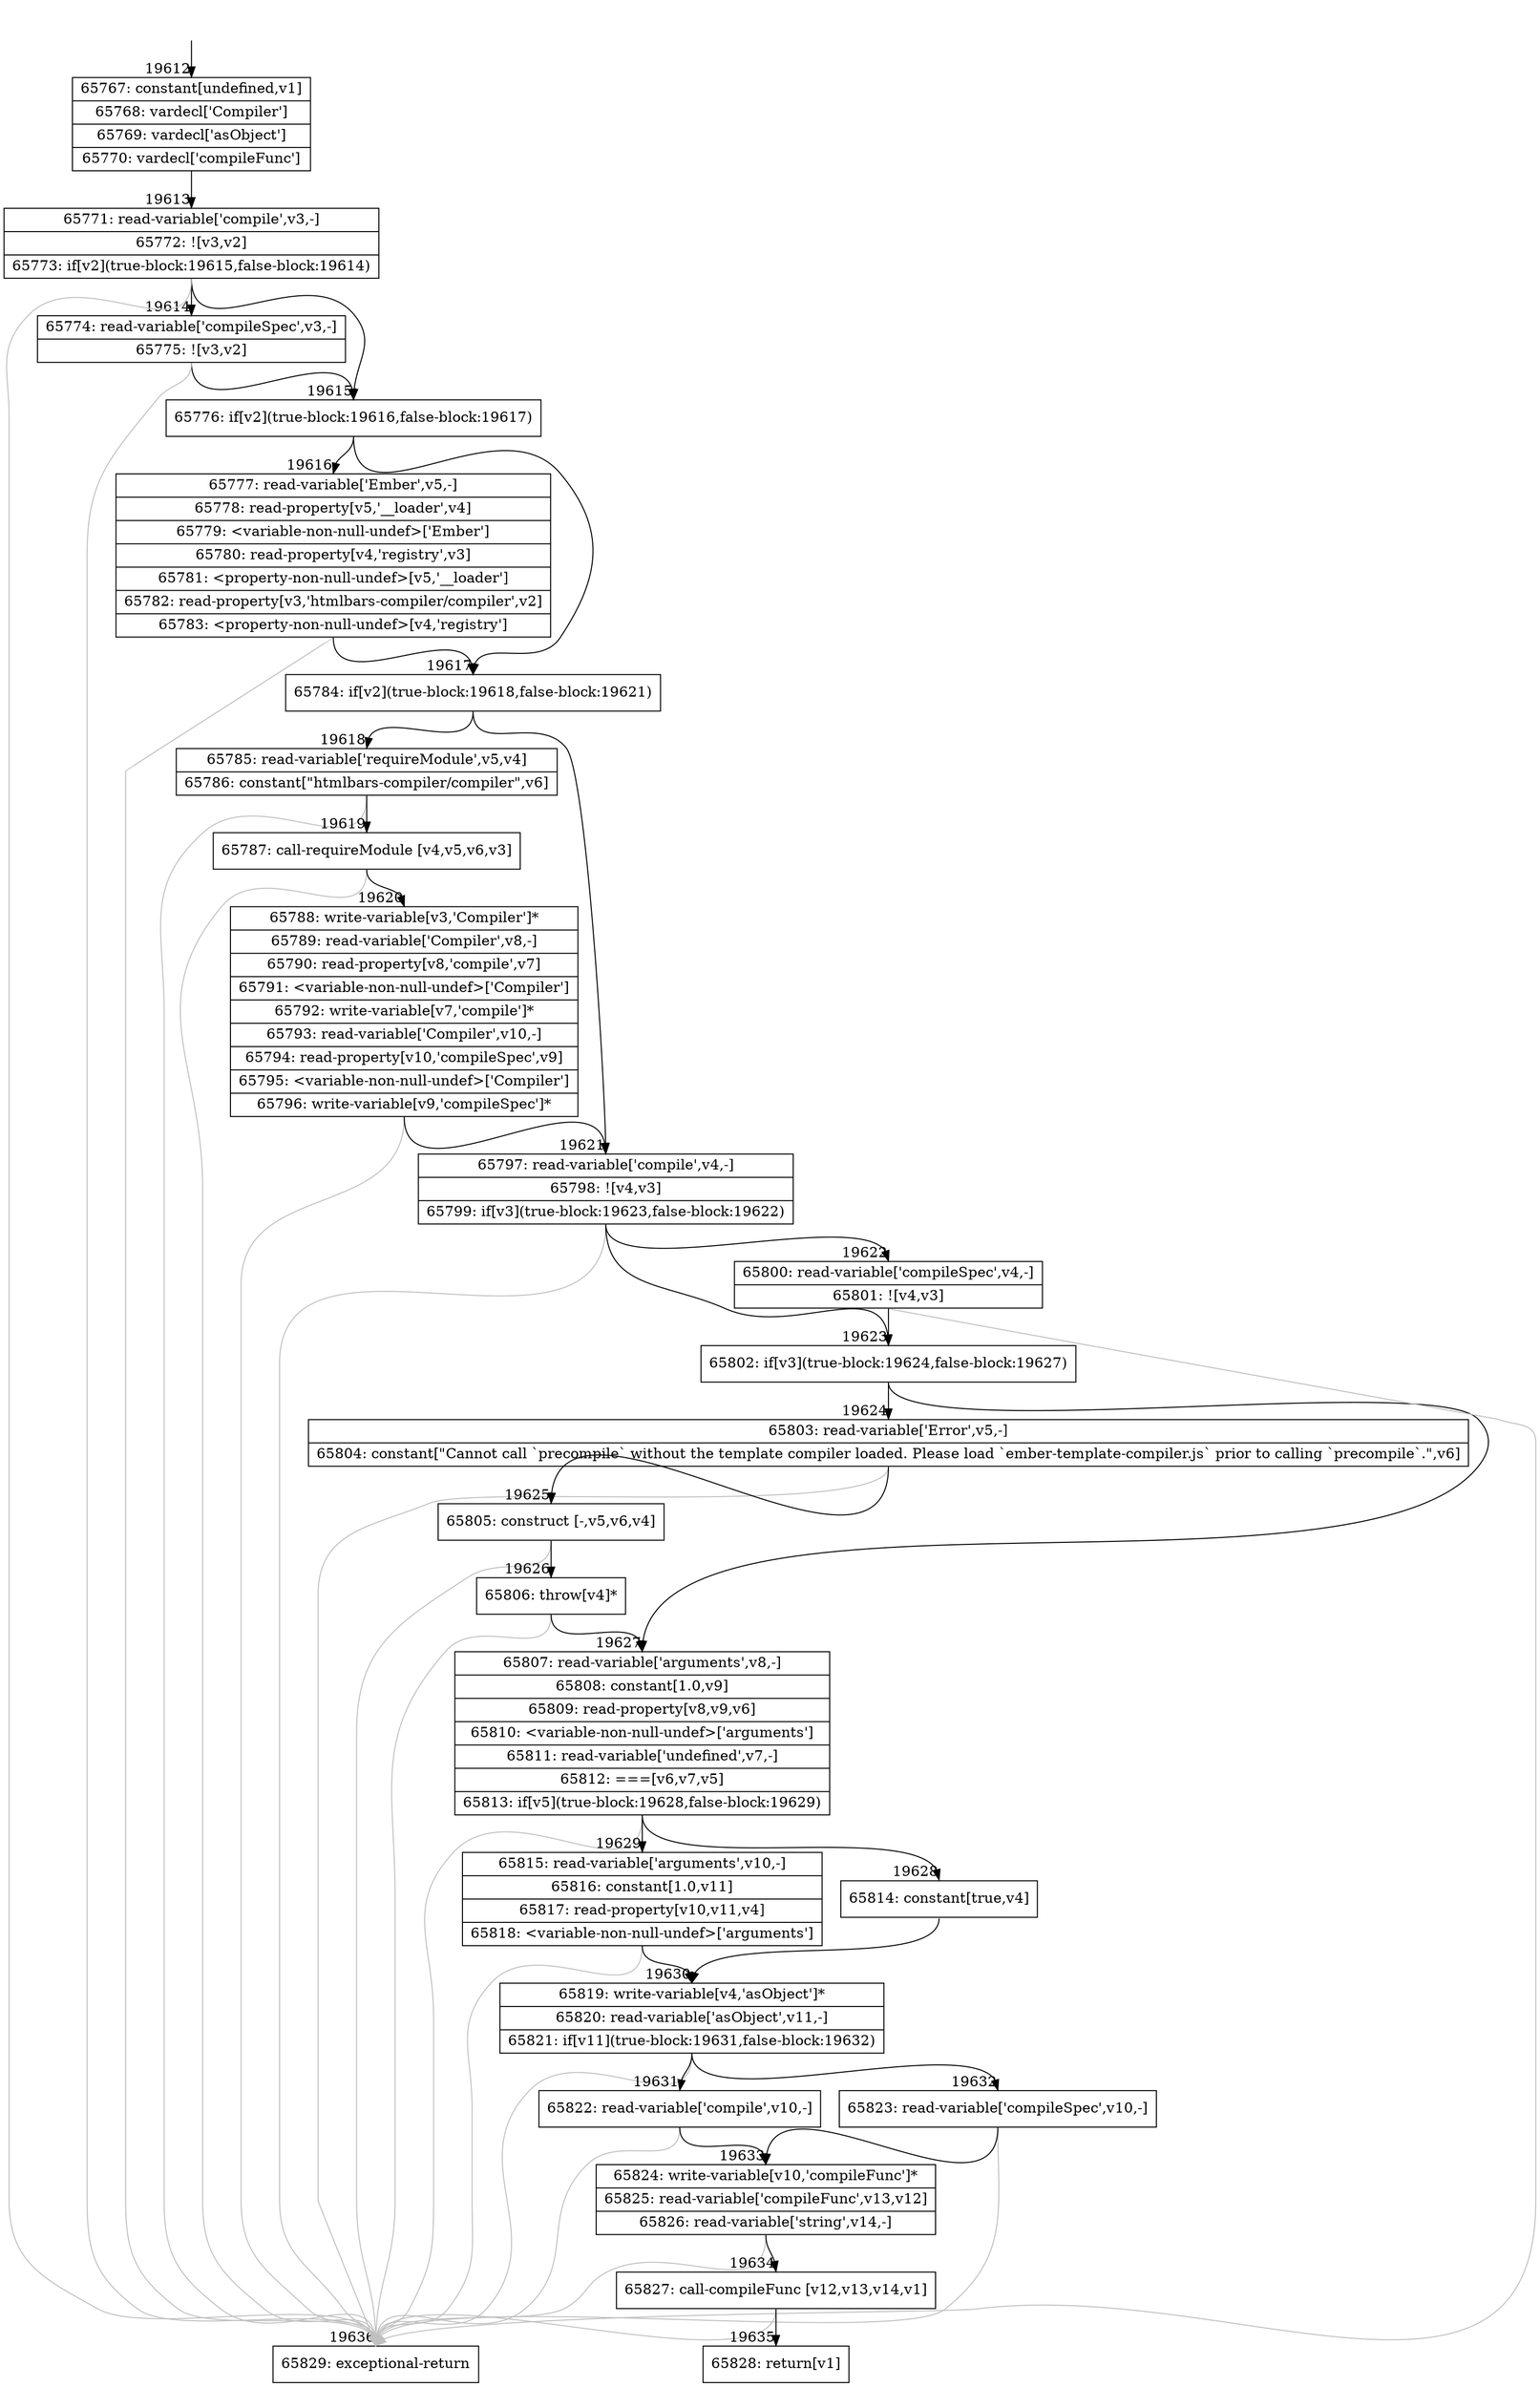 digraph {
rankdir="TD"
BB_entry1690[shape=none,label=""];
BB_entry1690 -> BB19612 [tailport=s, headport=n, headlabel="    19612"]
BB19612 [shape=record label="{65767: constant[undefined,v1]|65768: vardecl['Compiler']|65769: vardecl['asObject']|65770: vardecl['compileFunc']}" ] 
BB19612 -> BB19613 [tailport=s, headport=n, headlabel="      19613"]
BB19613 [shape=record label="{65771: read-variable['compile',v3,-]|65772: ![v3,v2]|65773: if[v2](true-block:19615,false-block:19614)}" ] 
BB19613 -> BB19615 [tailport=s, headport=n, headlabel="      19615"]
BB19613 -> BB19614 [tailport=s, headport=n, headlabel="      19614"]
BB19613 -> BB19636 [tailport=s, headport=n, color=gray, headlabel="      19636"]
BB19614 [shape=record label="{65774: read-variable['compileSpec',v3,-]|65775: ![v3,v2]}" ] 
BB19614 -> BB19615 [tailport=s, headport=n]
BB19614 -> BB19636 [tailport=s, headport=n, color=gray]
BB19615 [shape=record label="{65776: if[v2](true-block:19616,false-block:19617)}" ] 
BB19615 -> BB19617 [tailport=s, headport=n, headlabel="      19617"]
BB19615 -> BB19616 [tailport=s, headport=n, headlabel="      19616"]
BB19616 [shape=record label="{65777: read-variable['Ember',v5,-]|65778: read-property[v5,'__loader',v4]|65779: \<variable-non-null-undef\>['Ember']|65780: read-property[v4,'registry',v3]|65781: \<property-non-null-undef\>[v5,'__loader']|65782: read-property[v3,'htmlbars-compiler/compiler',v2]|65783: \<property-non-null-undef\>[v4,'registry']}" ] 
BB19616 -> BB19617 [tailport=s, headport=n]
BB19616 -> BB19636 [tailport=s, headport=n, color=gray]
BB19617 [shape=record label="{65784: if[v2](true-block:19618,false-block:19621)}" ] 
BB19617 -> BB19618 [tailport=s, headport=n, headlabel="      19618"]
BB19617 -> BB19621 [tailport=s, headport=n, headlabel="      19621"]
BB19618 [shape=record label="{65785: read-variable['requireModule',v5,v4]|65786: constant[\"htmlbars-compiler/compiler\",v6]}" ] 
BB19618 -> BB19619 [tailport=s, headport=n, headlabel="      19619"]
BB19618 -> BB19636 [tailport=s, headport=n, color=gray]
BB19619 [shape=record label="{65787: call-requireModule [v4,v5,v6,v3]}" ] 
BB19619 -> BB19620 [tailport=s, headport=n, headlabel="      19620"]
BB19619 -> BB19636 [tailport=s, headport=n, color=gray]
BB19620 [shape=record label="{65788: write-variable[v3,'Compiler']*|65789: read-variable['Compiler',v8,-]|65790: read-property[v8,'compile',v7]|65791: \<variable-non-null-undef\>['Compiler']|65792: write-variable[v7,'compile']*|65793: read-variable['Compiler',v10,-]|65794: read-property[v10,'compileSpec',v9]|65795: \<variable-non-null-undef\>['Compiler']|65796: write-variable[v9,'compileSpec']*}" ] 
BB19620 -> BB19621 [tailport=s, headport=n]
BB19620 -> BB19636 [tailport=s, headport=n, color=gray]
BB19621 [shape=record label="{65797: read-variable['compile',v4,-]|65798: ![v4,v3]|65799: if[v3](true-block:19623,false-block:19622)}" ] 
BB19621 -> BB19623 [tailport=s, headport=n, headlabel="      19623"]
BB19621 -> BB19622 [tailport=s, headport=n, headlabel="      19622"]
BB19621 -> BB19636 [tailport=s, headport=n, color=gray]
BB19622 [shape=record label="{65800: read-variable['compileSpec',v4,-]|65801: ![v4,v3]}" ] 
BB19622 -> BB19623 [tailport=s, headport=n]
BB19622 -> BB19636 [tailport=s, headport=n, color=gray]
BB19623 [shape=record label="{65802: if[v3](true-block:19624,false-block:19627)}" ] 
BB19623 -> BB19624 [tailport=s, headport=n, headlabel="      19624"]
BB19623 -> BB19627 [tailport=s, headport=n, headlabel="      19627"]
BB19624 [shape=record label="{65803: read-variable['Error',v5,-]|65804: constant[\"Cannot call `precompile` without the template compiler loaded. Please load `ember-template-compiler.js` prior to calling `precompile`.\",v6]}" ] 
BB19624 -> BB19625 [tailport=s, headport=n, headlabel="      19625"]
BB19624 -> BB19636 [tailport=s, headport=n, color=gray]
BB19625 [shape=record label="{65805: construct [-,v5,v6,v4]}" ] 
BB19625 -> BB19626 [tailport=s, headport=n, headlabel="      19626"]
BB19625 -> BB19636 [tailport=s, headport=n, color=gray]
BB19626 [shape=record label="{65806: throw[v4]*}" ] 
BB19626 -> BB19627 [tailport=s, headport=n]
BB19626 -> BB19636 [tailport=s, headport=n, color=gray]
BB19627 [shape=record label="{65807: read-variable['arguments',v8,-]|65808: constant[1.0,v9]|65809: read-property[v8,v9,v6]|65810: \<variable-non-null-undef\>['arguments']|65811: read-variable['undefined',v7,-]|65812: ===[v6,v7,v5]|65813: if[v5](true-block:19628,false-block:19629)}" ] 
BB19627 -> BB19628 [tailport=s, headport=n, headlabel="      19628"]
BB19627 -> BB19629 [tailport=s, headport=n, headlabel="      19629"]
BB19627 -> BB19636 [tailport=s, headport=n, color=gray]
BB19628 [shape=record label="{65814: constant[true,v4]}" ] 
BB19628 -> BB19630 [tailport=s, headport=n, headlabel="      19630"]
BB19629 [shape=record label="{65815: read-variable['arguments',v10,-]|65816: constant[1.0,v11]|65817: read-property[v10,v11,v4]|65818: \<variable-non-null-undef\>['arguments']}" ] 
BB19629 -> BB19630 [tailport=s, headport=n]
BB19629 -> BB19636 [tailport=s, headport=n, color=gray]
BB19630 [shape=record label="{65819: write-variable[v4,'asObject']*|65820: read-variable['asObject',v11,-]|65821: if[v11](true-block:19631,false-block:19632)}" ] 
BB19630 -> BB19631 [tailport=s, headport=n, headlabel="      19631"]
BB19630 -> BB19632 [tailport=s, headport=n, headlabel="      19632"]
BB19630 -> BB19636 [tailport=s, headport=n, color=gray]
BB19631 [shape=record label="{65822: read-variable['compile',v10,-]}" ] 
BB19631 -> BB19633 [tailport=s, headport=n, headlabel="      19633"]
BB19631 -> BB19636 [tailport=s, headport=n, color=gray]
BB19632 [shape=record label="{65823: read-variable['compileSpec',v10,-]}" ] 
BB19632 -> BB19633 [tailport=s, headport=n]
BB19632 -> BB19636 [tailport=s, headport=n, color=gray]
BB19633 [shape=record label="{65824: write-variable[v10,'compileFunc']*|65825: read-variable['compileFunc',v13,v12]|65826: read-variable['string',v14,-]}" ] 
BB19633 -> BB19634 [tailport=s, headport=n, headlabel="      19634"]
BB19633 -> BB19636 [tailport=s, headport=n, color=gray]
BB19634 [shape=record label="{65827: call-compileFunc [v12,v13,v14,v1]}" ] 
BB19634 -> BB19635 [tailport=s, headport=n, headlabel="      19635"]
BB19634 -> BB19636 [tailport=s, headport=n, color=gray]
BB19635 [shape=record label="{65828: return[v1]}" ] 
BB19636 [shape=record label="{65829: exceptional-return}" ] 
//#$~ 36710
}
